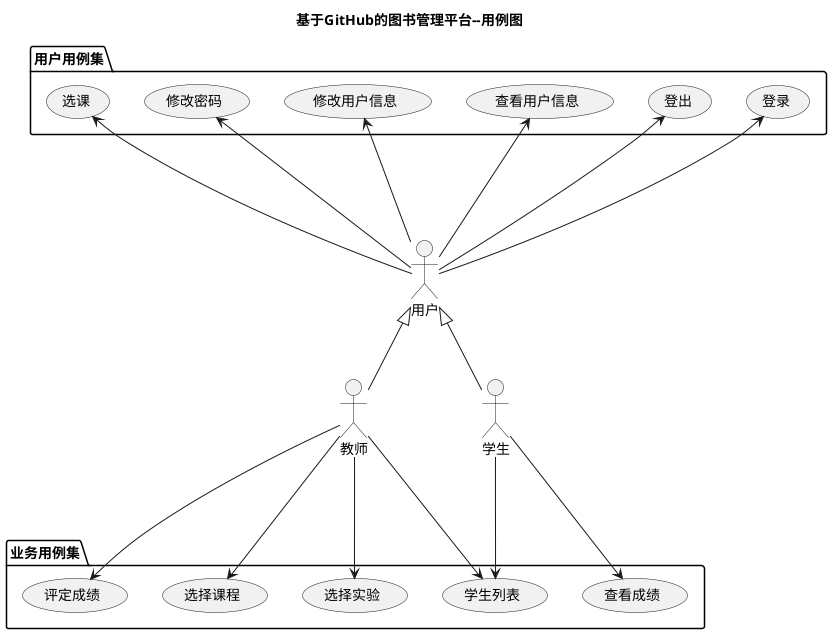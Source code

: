 @startuml
title 基于GitHub的图书管理平台--用例图
actor 教师
actor 学生
actor 用户
用户 <|-- 教师
用户 <|-- 学生

package 用户用例集 {
用户 --up-> (登录)
用户 --up-> (登出)
用户 --up-> (查看用户信息)
用户 --up-> (修改用户信息)
用户 --up-> (修改密码)
用户 --up-> (选课)
}
package 业务用例集 {
教师 ---> (评定成绩)
教师 ---> (选择课程)
教师 ---> (选择实验)
教师 ---> (学生列表)
学生 ---> (学生列表)
学生 ---> (查看成绩)
}

@enduml
